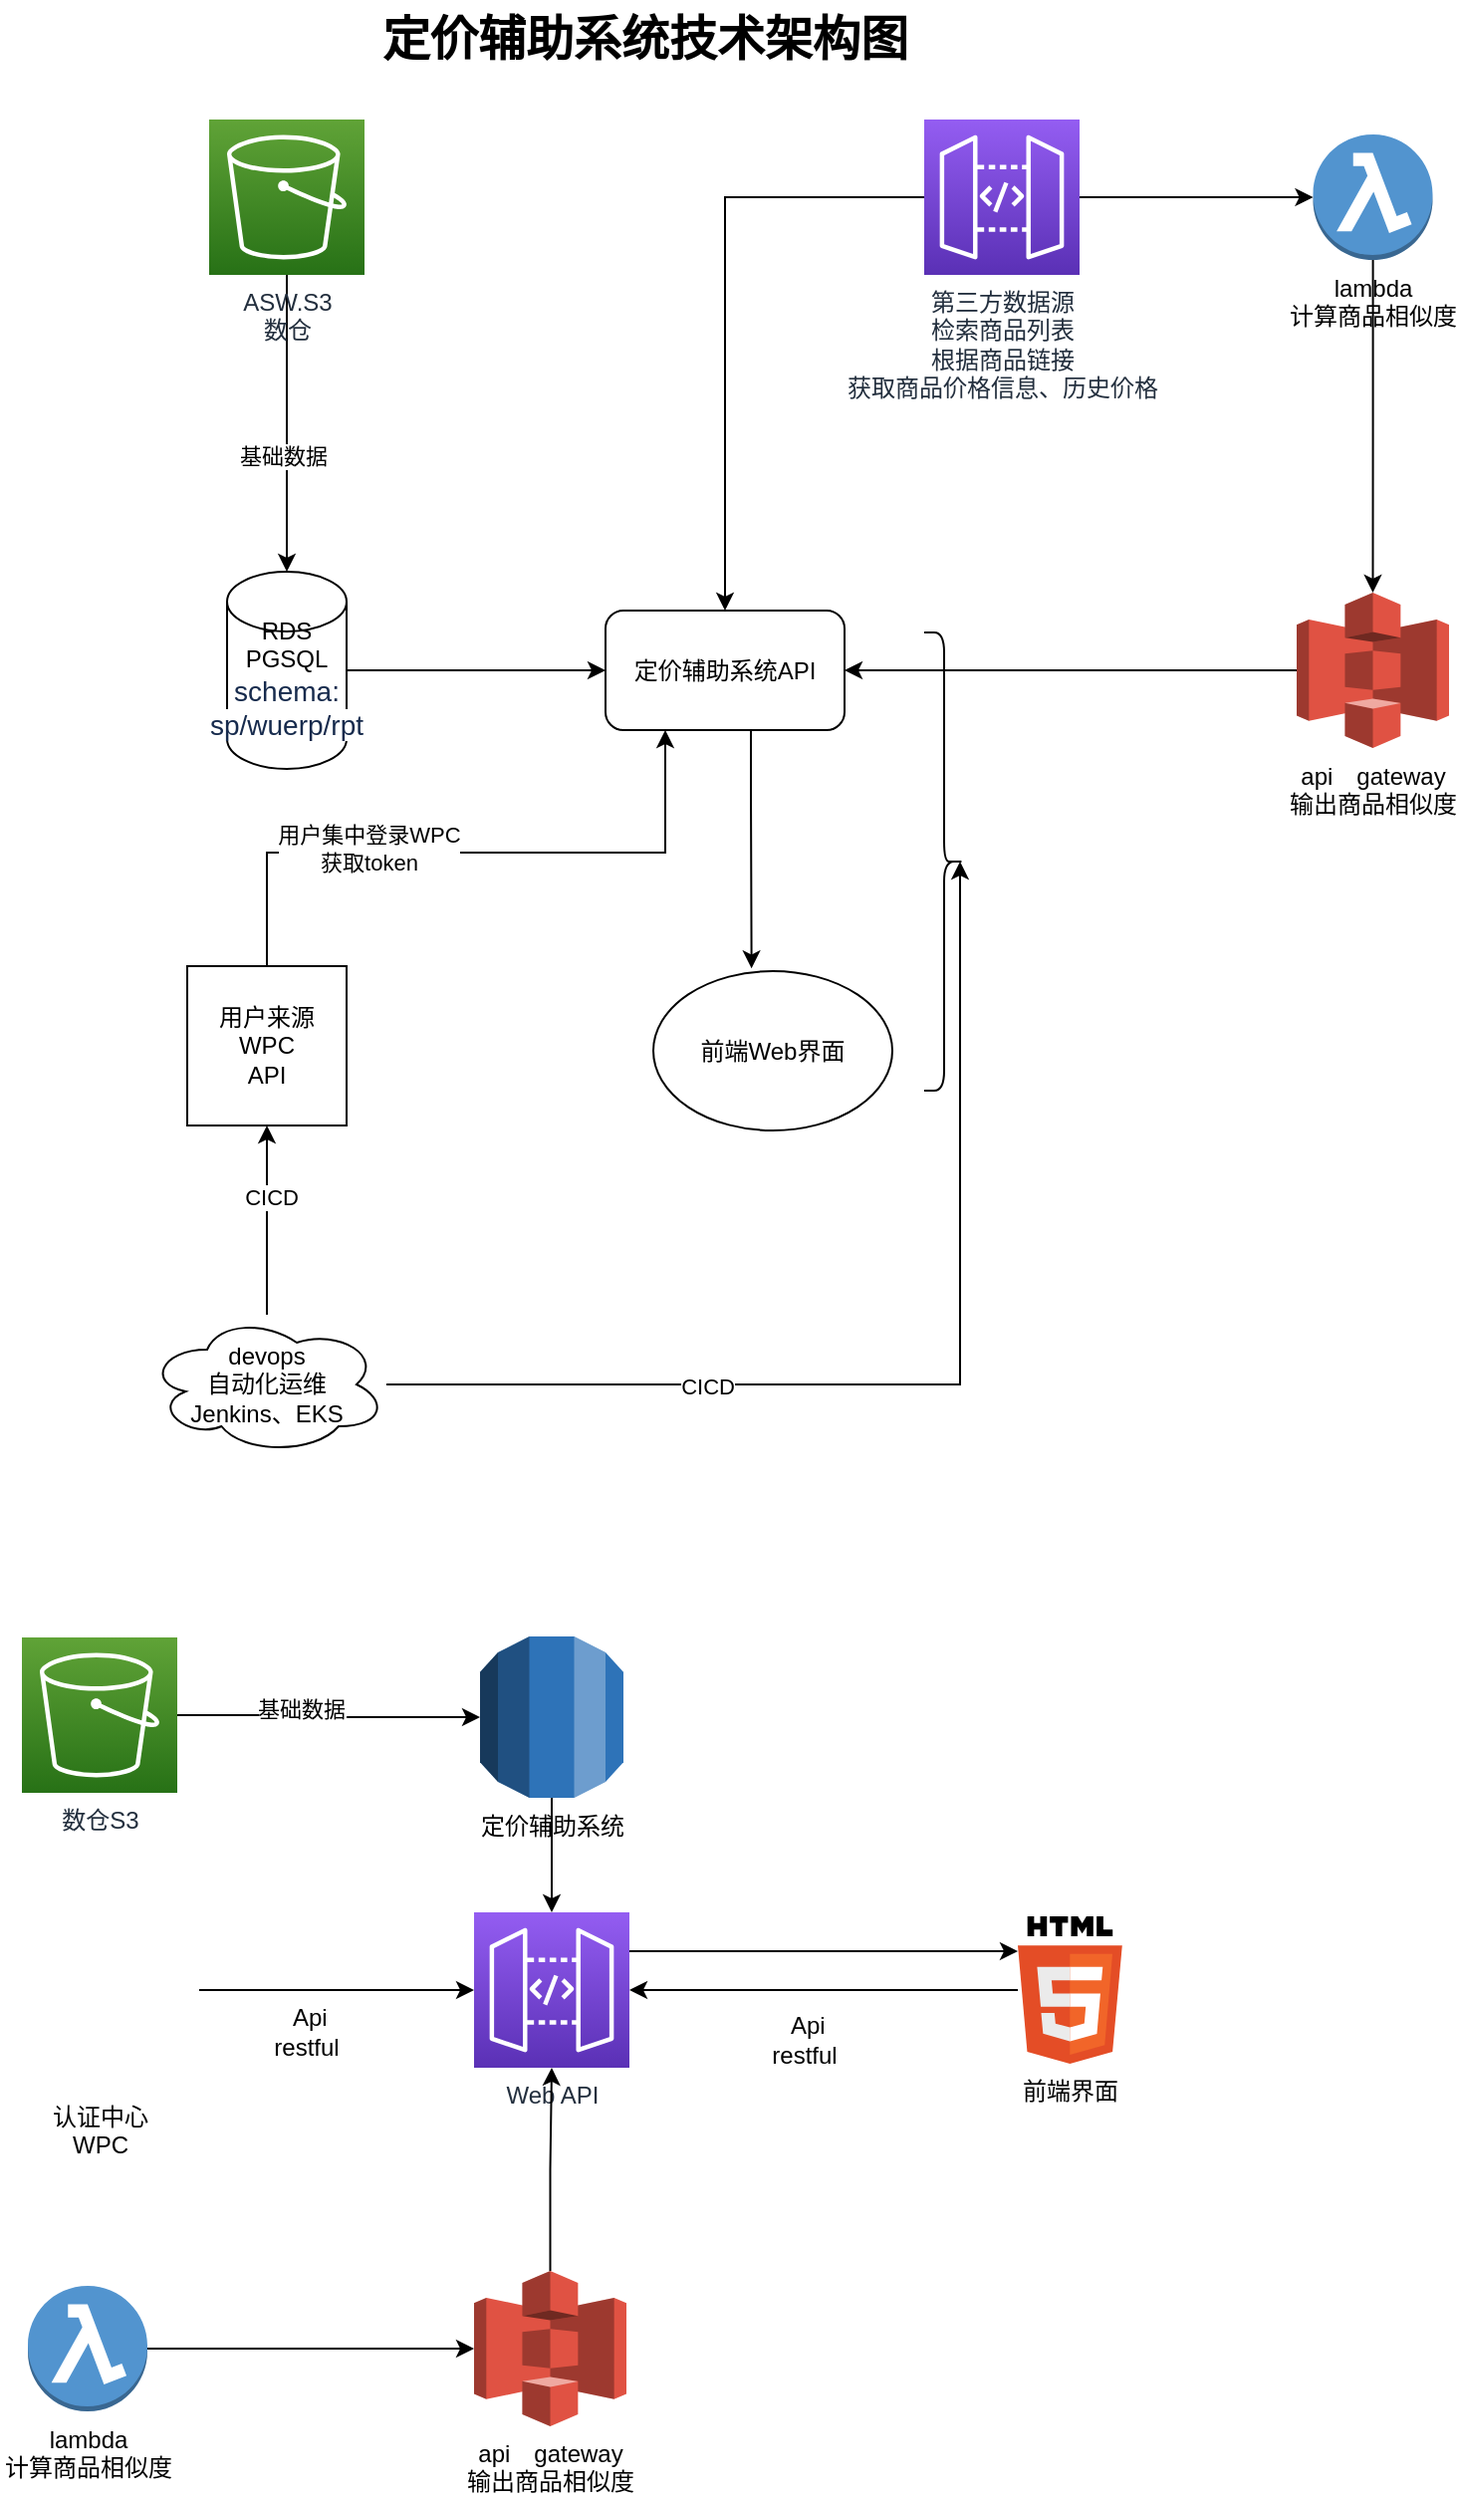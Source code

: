 <mxfile version="14.5.1" type="github">
  <diagram id="cYfa8lgzgTLfVm2sliMU" name="第 1 页">
    <mxGraphModel dx="1202" dy="514" grid="1" gridSize="10" guides="1" tooltips="1" connect="1" arrows="1" fold="1" page="1" pageScale="1" pageWidth="827" pageHeight="1169" math="0" shadow="0">
      <root>
        <mxCell id="0" />
        <mxCell id="1" parent="0" />
        <mxCell id="G8hUHB8uOq_SmMZOWIxZ-6" style="edgeStyle=orthogonalEdgeStyle;rounded=0;orthogonalLoop=1;jettySize=auto;html=1;" parent="1" source="G8hUHB8uOq_SmMZOWIxZ-1" target="G8hUHB8uOq_SmMZOWIxZ-3" edge="1">
          <mxGeometry relative="1" as="geometry">
            <Array as="points">
              <mxPoint x="173" y="448" />
              <mxPoint x="373" y="448" />
            </Array>
          </mxGeometry>
        </mxCell>
        <mxCell id="G8hUHB8uOq_SmMZOWIxZ-7" value="用户集中登录WPC&lt;br&gt;获取token" style="edgeLabel;html=1;align=center;verticalAlign=middle;resizable=0;points=[];" parent="G8hUHB8uOq_SmMZOWIxZ-6" vertex="1" connectable="0">
          <mxGeometry x="-0.326" y="2" relative="1" as="geometry">
            <mxPoint as="offset" />
          </mxGeometry>
        </mxCell>
        <mxCell id="G8hUHB8uOq_SmMZOWIxZ-1" value="用户来源&lt;br&gt;WPC&lt;br&gt;API" style="whiteSpace=wrap;html=1;aspect=fixed;" parent="1" vertex="1">
          <mxGeometry x="133" y="505" width="80" height="80" as="geometry" />
        </mxCell>
        <mxCell id="p6i0D4iLJgfQIYey-O3B-26" style="edgeStyle=orthogonalEdgeStyle;rounded=0;orthogonalLoop=1;jettySize=auto;html=1;entryX=0.411;entryY=-0.017;entryDx=0;entryDy=0;entryPerimeter=0;" parent="1" source="G8hUHB8uOq_SmMZOWIxZ-3" target="G8hUHB8uOq_SmMZOWIxZ-4" edge="1">
          <mxGeometry relative="1" as="geometry">
            <Array as="points">
              <mxPoint x="416" y="417.5" />
              <mxPoint x="416" y="417.5" />
            </Array>
          </mxGeometry>
        </mxCell>
        <mxCell id="G8hUHB8uOq_SmMZOWIxZ-3" value="定价辅助系统API" style="rounded=1;whiteSpace=wrap;html=1;" parent="1" vertex="1">
          <mxGeometry x="343" y="326.5" width="120" height="60" as="geometry" />
        </mxCell>
        <mxCell id="G8hUHB8uOq_SmMZOWIxZ-4" value="前端Web界面" style="ellipse;whiteSpace=wrap;html=1;" parent="1" vertex="1">
          <mxGeometry x="367" y="507.5" width="120" height="80" as="geometry" />
        </mxCell>
        <mxCell id="p6i0D4iLJgfQIYey-O3B-11" style="edgeStyle=orthogonalEdgeStyle;rounded=0;orthogonalLoop=1;jettySize=auto;html=1;entryX=0;entryY=0.5;entryDx=0;entryDy=0;" parent="1" source="G8hUHB8uOq_SmMZOWIxZ-5" target="G8hUHB8uOq_SmMZOWIxZ-3" edge="1">
          <mxGeometry relative="1" as="geometry" />
        </mxCell>
        <mxCell id="G8hUHB8uOq_SmMZOWIxZ-5" value="RDS&lt;br&gt;PGSQL&lt;br&gt;&lt;span style=&quot;color: rgb(23 , 43 , 77) ; font-size: 14px ; text-align: left ; background-color: rgb(255 , 255 , 255)&quot;&gt;schema:&lt;br&gt;sp/wuerp/rpt&lt;br&gt;&lt;br&gt;&lt;/span&gt;" style="shape=cylinder3;whiteSpace=wrap;html=1;boundedLbl=1;backgroundOutline=1;size=15;" parent="1" vertex="1">
          <mxGeometry x="153" y="307" width="60" height="99" as="geometry" />
        </mxCell>
        <mxCell id="p6i0D4iLJgfQIYey-O3B-18" style="edgeStyle=orthogonalEdgeStyle;rounded=0;orthogonalLoop=1;jettySize=auto;html=1;entryX=0.5;entryY=1;entryDx=0;entryDy=0;" parent="1" source="G8hUHB8uOq_SmMZOWIxZ-23" target="G8hUHB8uOq_SmMZOWIxZ-1" edge="1">
          <mxGeometry relative="1" as="geometry" />
        </mxCell>
        <mxCell id="p6i0D4iLJgfQIYey-O3B-22" value="CICD" style="edgeLabel;html=1;align=center;verticalAlign=middle;resizable=0;points=[];" parent="p6i0D4iLJgfQIYey-O3B-18" vertex="1" connectable="0">
          <mxGeometry x="0.247" y="-2" relative="1" as="geometry">
            <mxPoint as="offset" />
          </mxGeometry>
        </mxCell>
        <mxCell id="p6i0D4iLJgfQIYey-O3B-38" style="edgeStyle=orthogonalEdgeStyle;rounded=0;orthogonalLoop=1;jettySize=auto;html=1;entryX=0.1;entryY=0.5;entryDx=0;entryDy=0;entryPerimeter=0;" parent="1" source="G8hUHB8uOq_SmMZOWIxZ-23" target="p6i0D4iLJgfQIYey-O3B-37" edge="1">
          <mxGeometry relative="1" as="geometry" />
        </mxCell>
        <mxCell id="p6i0D4iLJgfQIYey-O3B-39" value="CICD" style="edgeLabel;html=1;align=center;verticalAlign=middle;resizable=0;points=[];" parent="p6i0D4iLJgfQIYey-O3B-38" vertex="1" connectable="0">
          <mxGeometry x="-0.415" y="-1" relative="1" as="geometry">
            <mxPoint as="offset" />
          </mxGeometry>
        </mxCell>
        <mxCell id="G8hUHB8uOq_SmMZOWIxZ-23" value="devops&lt;br&gt;自动化运维&lt;br&gt;Jenkins、EKS" style="ellipse;shape=cloud;whiteSpace=wrap;html=1;" parent="1" vertex="1">
          <mxGeometry x="113" y="680" width="120" height="70" as="geometry" />
        </mxCell>
        <mxCell id="CDTEr7zxmMwXe-56cR3S-2" style="edgeStyle=orthogonalEdgeStyle;rounded=0;orthogonalLoop=1;jettySize=auto;html=1;" edge="1" parent="1" source="p6i0D4iLJgfQIYey-O3B-2" target="G8hUHB8uOq_SmMZOWIxZ-5">
          <mxGeometry relative="1" as="geometry" />
        </mxCell>
        <mxCell id="CDTEr7zxmMwXe-56cR3S-3" value="基础数据" style="edgeLabel;html=1;align=center;verticalAlign=middle;resizable=0;points=[];" vertex="1" connectable="0" parent="CDTEr7zxmMwXe-56cR3S-2">
          <mxGeometry x="0.222" y="-2" relative="1" as="geometry">
            <mxPoint as="offset" />
          </mxGeometry>
        </mxCell>
        <mxCell id="p6i0D4iLJgfQIYey-O3B-2" value="ASW.S3&lt;br&gt;数仓" style="points=[[0,0,0],[0.25,0,0],[0.5,0,0],[0.75,0,0],[1,0,0],[0,1,0],[0.25,1,0],[0.5,1,0],[0.75,1,0],[1,1,0],[0,0.25,0],[0,0.5,0],[0,0.75,0],[1,0.25,0],[1,0.5,0],[1,0.75,0]];outlineConnect=0;fontColor=#232F3E;gradientColor=#60A337;gradientDirection=north;fillColor=#277116;strokeColor=#ffffff;dashed=0;verticalLabelPosition=bottom;verticalAlign=top;align=center;html=1;fontSize=12;fontStyle=0;aspect=fixed;shape=mxgraph.aws4.resourceIcon;resIcon=mxgraph.aws4.s3;" parent="1" vertex="1">
          <mxGeometry x="144" y="80" width="78" height="78" as="geometry" />
        </mxCell>
        <mxCell id="p6i0D4iLJgfQIYey-O3B-41" style="edgeStyle=orthogonalEdgeStyle;rounded=0;orthogonalLoop=1;jettySize=auto;html=1;entryX=1;entryY=0.5;entryDx=0;entryDy=0;" parent="1" source="p6i0D4iLJgfQIYey-O3B-4" target="G8hUHB8uOq_SmMZOWIxZ-3" edge="1">
          <mxGeometry relative="1" as="geometry" />
        </mxCell>
        <mxCell id="p6i0D4iLJgfQIYey-O3B-4" value="api　gateway&lt;br&gt;输出商品相似度" style="outlineConnect=0;dashed=0;verticalLabelPosition=bottom;verticalAlign=top;align=center;html=1;shape=mxgraph.aws3.s3;fillColor=#E05243;gradientColor=none;" parent="1" vertex="1">
          <mxGeometry x="690" y="317.5" width="76.5" height="78" as="geometry" />
        </mxCell>
        <mxCell id="p6i0D4iLJgfQIYey-O3B-6" style="edgeStyle=orthogonalEdgeStyle;rounded=0;orthogonalLoop=1;jettySize=auto;html=1;" parent="1" source="p6i0D4iLJgfQIYey-O3B-5" target="p6i0D4iLJgfQIYey-O3B-4" edge="1">
          <mxGeometry relative="1" as="geometry" />
        </mxCell>
        <mxCell id="p6i0D4iLJgfQIYey-O3B-5" value="lambda&lt;br&gt;计算商品相似度&lt;br&gt;" style="outlineConnect=0;dashed=0;verticalLabelPosition=bottom;verticalAlign=top;align=center;html=1;shape=mxgraph.aws3.lambda_function;fillColor=#5294CF;gradientColor=none;" parent="1" vertex="1">
          <mxGeometry x="698.25" y="87.5" width="60" height="63" as="geometry" />
        </mxCell>
        <mxCell id="p6i0D4iLJgfQIYey-O3B-15" style="edgeStyle=orthogonalEdgeStyle;rounded=0;orthogonalLoop=1;jettySize=auto;html=1;" parent="1" source="p6i0D4iLJgfQIYey-O3B-14" target="p6i0D4iLJgfQIYey-O3B-5" edge="1">
          <mxGeometry relative="1" as="geometry" />
        </mxCell>
        <mxCell id="p6i0D4iLJgfQIYey-O3B-16" style="edgeStyle=orthogonalEdgeStyle;rounded=0;orthogonalLoop=1;jettySize=auto;html=1;entryX=0.5;entryY=0;entryDx=0;entryDy=0;" parent="1" source="p6i0D4iLJgfQIYey-O3B-14" target="G8hUHB8uOq_SmMZOWIxZ-3" edge="1">
          <mxGeometry relative="1" as="geometry" />
        </mxCell>
        <mxCell id="p6i0D4iLJgfQIYey-O3B-14" value="第三方数据源&lt;br&gt;检索商品列表&lt;br&gt;根据商品链接&lt;br&gt;获取商品价格信息、历史价格" style="points=[[0,0,0],[0.25,0,0],[0.5,0,0],[0.75,0,0],[1,0,0],[0,1,0],[0.25,1,0],[0.5,1,0],[0.75,1,0],[1,1,0],[0,0.25,0],[0,0.5,0],[0,0.75,0],[1,0.25,0],[1,0.5,0],[1,0.75,0]];outlineConnect=0;fontColor=#232F3E;gradientColor=#945DF2;gradientDirection=north;fillColor=#5A30B5;strokeColor=#ffffff;dashed=0;verticalLabelPosition=bottom;verticalAlign=top;align=center;html=1;fontSize=12;fontStyle=0;aspect=fixed;shape=mxgraph.aws4.resourceIcon;resIcon=mxgraph.aws4.api_gateway;" parent="1" vertex="1">
          <mxGeometry x="503" y="80" width="78" height="78" as="geometry" />
        </mxCell>
        <mxCell id="p6i0D4iLJgfQIYey-O3B-37" value="" style="shape=curlyBracket;whiteSpace=wrap;html=1;rounded=1;rotation=-180;" parent="1" vertex="1">
          <mxGeometry x="503" y="337.5" width="20" height="230" as="geometry" />
        </mxCell>
        <mxCell id="p6i0D4iLJgfQIYey-O3B-42" value="&lt;font style=&quot;font-size: 24px&quot;&gt;&lt;b&gt;定价辅助系统技术架构图&lt;/b&gt;&lt;/font&gt;" style="text;html=1;strokeColor=none;fillColor=none;align=center;verticalAlign=middle;whiteSpace=wrap;rounded=0;" parent="1" vertex="1">
          <mxGeometry x="213" y="20" width="300" height="40" as="geometry" />
        </mxCell>
        <mxCell id="CDTEr7zxmMwXe-56cR3S-8" style="edgeStyle=orthogonalEdgeStyle;rounded=0;orthogonalLoop=1;jettySize=auto;html=1;" edge="1" parent="1" source="CDTEr7zxmMwXe-56cR3S-4" target="CDTEr7zxmMwXe-56cR3S-5">
          <mxGeometry relative="1" as="geometry" />
        </mxCell>
        <mxCell id="CDTEr7zxmMwXe-56cR3S-9" value="基础数据" style="edgeLabel;html=1;align=center;verticalAlign=middle;resizable=0;points=[];" vertex="1" connectable="0" parent="CDTEr7zxmMwXe-56cR3S-8">
          <mxGeometry x="-0.208" y="3" relative="1" as="geometry">
            <mxPoint x="1" as="offset" />
          </mxGeometry>
        </mxCell>
        <mxCell id="CDTEr7zxmMwXe-56cR3S-4" value="数仓S3" style="points=[[0,0,0],[0.25,0,0],[0.5,0,0],[0.75,0,0],[1,0,0],[0,1,0],[0.25,1,0],[0.5,1,0],[0.75,1,0],[1,1,0],[0,0.25,0],[0,0.5,0],[0,0.75,0],[1,0.25,0],[1,0.5,0],[1,0.75,0]];outlineConnect=0;fontColor=#232F3E;gradientColor=#60A337;gradientDirection=north;fillColor=#277116;strokeColor=#ffffff;dashed=0;verticalLabelPosition=bottom;verticalAlign=top;align=center;html=1;fontSize=12;fontStyle=0;aspect=fixed;shape=mxgraph.aws4.resourceIcon;resIcon=mxgraph.aws4.s3;" vertex="1" parent="1">
          <mxGeometry x="50" y="842" width="78" height="78" as="geometry" />
        </mxCell>
        <mxCell id="CDTEr7zxmMwXe-56cR3S-16" style="edgeStyle=orthogonalEdgeStyle;rounded=0;orthogonalLoop=1;jettySize=auto;html=1;entryX=0.5;entryY=0;entryDx=0;entryDy=0;entryPerimeter=0;" edge="1" parent="1" source="CDTEr7zxmMwXe-56cR3S-5" target="CDTEr7zxmMwXe-56cR3S-6">
          <mxGeometry relative="1" as="geometry" />
        </mxCell>
        <mxCell id="CDTEr7zxmMwXe-56cR3S-5" value="定价辅助系统" style="outlineConnect=0;dashed=0;verticalLabelPosition=bottom;verticalAlign=top;align=center;html=1;shape=mxgraph.aws3.rds;fillColor=#2E73B8;gradientColor=none;" vertex="1" parent="1">
          <mxGeometry x="280" y="841.5" width="72" height="81" as="geometry" />
        </mxCell>
        <mxCell id="CDTEr7zxmMwXe-56cR3S-13" style="edgeStyle=orthogonalEdgeStyle;rounded=0;orthogonalLoop=1;jettySize=auto;html=1;exitX=1;exitY=0.25;exitDx=0;exitDy=0;exitPerimeter=0;" edge="1" parent="1" source="CDTEr7zxmMwXe-56cR3S-6" target="CDTEr7zxmMwXe-56cR3S-7">
          <mxGeometry relative="1" as="geometry">
            <mxPoint x="510" y="998.941" as="targetPoint" />
            <Array as="points">
              <mxPoint x="490" y="1000" />
              <mxPoint x="490" y="1000" />
            </Array>
          </mxGeometry>
        </mxCell>
        <mxCell id="CDTEr7zxmMwXe-56cR3S-6" value="Web API" style="points=[[0,0,0],[0.25,0,0],[0.5,0,0],[0.75,0,0],[1,0,0],[0,1,0],[0.25,1,0],[0.5,1,0],[0.75,1,0],[1,1,0],[0,0.25,0],[0,0.5,0],[0,0.75,0],[1,0.25,0],[1,0.5,0],[1,0.75,0]];outlineConnect=0;fontColor=#232F3E;gradientColor=#945DF2;gradientDirection=north;fillColor=#5A30B5;strokeColor=#ffffff;dashed=0;verticalLabelPosition=bottom;verticalAlign=top;align=center;html=1;fontSize=12;fontStyle=0;aspect=fixed;shape=mxgraph.aws4.resourceIcon;resIcon=mxgraph.aws4.api_gateway;" vertex="1" parent="1">
          <mxGeometry x="277" y="980" width="78" height="78" as="geometry" />
        </mxCell>
        <mxCell id="CDTEr7zxmMwXe-56cR3S-15" style="edgeStyle=orthogonalEdgeStyle;rounded=0;orthogonalLoop=1;jettySize=auto;html=1;" edge="1" parent="1" source="CDTEr7zxmMwXe-56cR3S-7" target="CDTEr7zxmMwXe-56cR3S-6">
          <mxGeometry relative="1" as="geometry">
            <mxPoint x="360" y="1040.0" as="targetPoint" />
            <Array as="points" />
          </mxGeometry>
        </mxCell>
        <mxCell id="CDTEr7zxmMwXe-56cR3S-7" value="前端界面" style="dashed=0;outlineConnect=0;html=1;align=center;labelPosition=center;verticalLabelPosition=bottom;verticalAlign=top;shape=mxgraph.weblogos.html5" vertex="1" parent="1">
          <mxGeometry x="550" y="982" width="52.4" height="74" as="geometry" />
        </mxCell>
        <mxCell id="CDTEr7zxmMwXe-56cR3S-17" value="&lt;span lang=&quot;EN-US&quot; style=&quot;font-size: 9.0pt ; font-family: &amp;#34;calibri&amp;#34; , sans-serif&quot;&gt;&amp;nbsp;Api restful&lt;/span&gt;" style="text;html=1;strokeColor=none;fillColor=none;align=center;verticalAlign=middle;whiteSpace=wrap;rounded=0;" vertex="1" parent="1">
          <mxGeometry x="423" y="1034" width="40" height="20" as="geometry" />
        </mxCell>
        <mxCell id="CDTEr7zxmMwXe-56cR3S-19" style="edgeStyle=orthogonalEdgeStyle;rounded=0;orthogonalLoop=1;jettySize=auto;html=1;" edge="1" parent="1" source="CDTEr7zxmMwXe-56cR3S-18" target="CDTEr7zxmMwXe-56cR3S-6">
          <mxGeometry relative="1" as="geometry" />
        </mxCell>
        <mxCell id="CDTEr7zxmMwXe-56cR3S-18" value="认证中心&lt;br&gt;WPC" style="shape=image;html=1;verticalAlign=top;verticalLabelPosition=bottom;labelBackgroundColor=#ffffff;imageAspect=0;aspect=fixed;image=https://cdn4.iconfinder.com/data/icons/general-office/91/General_Office_38-128.png" vertex="1" parent="1">
          <mxGeometry x="39" y="969" width="100" height="100" as="geometry" />
        </mxCell>
        <mxCell id="CDTEr7zxmMwXe-56cR3S-20" value="&lt;span style=&quot;font-family: &amp;#34;calibri&amp;#34; , sans-serif&quot;&gt;&amp;nbsp;Api restful&lt;/span&gt;" style="text;html=1;strokeColor=none;fillColor=none;align=center;verticalAlign=middle;whiteSpace=wrap;rounded=0;" vertex="1" parent="1">
          <mxGeometry x="173" y="1030" width="40" height="20" as="geometry" />
        </mxCell>
        <mxCell id="CDTEr7zxmMwXe-56cR3S-23" style="edgeStyle=orthogonalEdgeStyle;rounded=0;orthogonalLoop=1;jettySize=auto;html=1;" edge="1" parent="1" source="CDTEr7zxmMwXe-56cR3S-21" target="CDTEr7zxmMwXe-56cR3S-22">
          <mxGeometry relative="1" as="geometry" />
        </mxCell>
        <mxCell id="CDTEr7zxmMwXe-56cR3S-21" value="lambda&lt;br&gt;计算商品相似度&lt;br&gt;" style="outlineConnect=0;dashed=0;verticalLabelPosition=bottom;verticalAlign=top;align=center;html=1;shape=mxgraph.aws3.lambda_function;fillColor=#5294CF;gradientColor=none;" vertex="1" parent="1">
          <mxGeometry x="53" y="1167.5" width="60" height="63" as="geometry" />
        </mxCell>
        <mxCell id="CDTEr7zxmMwXe-56cR3S-24" style="edgeStyle=orthogonalEdgeStyle;rounded=0;orthogonalLoop=1;jettySize=auto;html=1;entryX=0.5;entryY=1;entryDx=0;entryDy=0;entryPerimeter=0;" edge="1" parent="1" source="CDTEr7zxmMwXe-56cR3S-22" target="CDTEr7zxmMwXe-56cR3S-6">
          <mxGeometry relative="1" as="geometry" />
        </mxCell>
        <mxCell id="CDTEr7zxmMwXe-56cR3S-22" value="api　gateway&lt;br&gt;输出商品相似度" style="outlineConnect=0;dashed=0;verticalLabelPosition=bottom;verticalAlign=top;align=center;html=1;shape=mxgraph.aws3.s3;fillColor=#E05243;gradientColor=none;" vertex="1" parent="1">
          <mxGeometry x="277" y="1160" width="76.5" height="78" as="geometry" />
        </mxCell>
      </root>
    </mxGraphModel>
  </diagram>
</mxfile>
